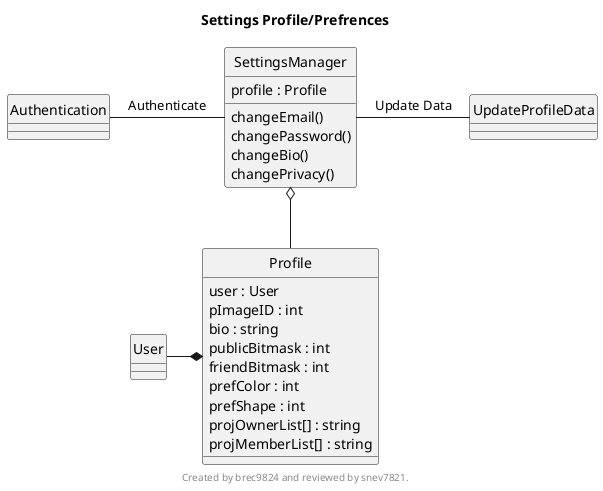 @startuml
title Settings Profile/Prefrences
footer 
Created by brec9824 and reviewed by snev7821.
endfooter
hide circles

class SettingsManager {
profile : Profile
changeEmail()
changePassword()
changeBio()
changePrivacy()
}
class UpdateProfileData {
}
class User {
}
class Authentication {
}
class Profile {
user : User
pImageID : int
bio : string
publicBitmask : int
friendBitmask : int
prefColor : int
prefShape : int
projOwnerList[] : string
projMemberList[] : string
}
Profile *-left- User
SettingsManager o-down- Profile
SettingsManager -right- UpdateProfileData : "Update Data"
Authentication -right- SettingsManager : "Authenticate"
@enduml